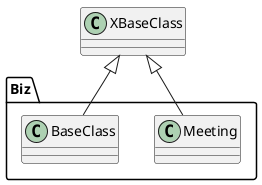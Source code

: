 {
  "sha1": "jyovcipb5oddxrwxwwehbwgiwv700ag",
  "insertion": {
    "when": "2024-05-30T20:48:19.810Z",
    "user": "plantuml@gmail.com"
  }
}
@startuml
class XBaseClass
XBaseClass <|-- Biz.BaseClass
XBaseClass <|- Biz.Meeting

@enduml
